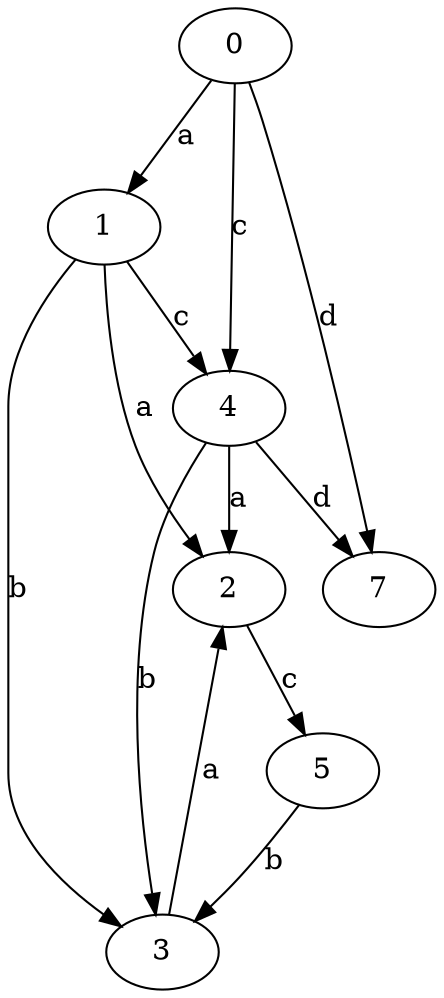 strict digraph  {
1;
2;
3;
0;
4;
5;
7;
1 -> 2  [label=a];
1 -> 3  [label=b];
1 -> 4  [label=c];
2 -> 5  [label=c];
3 -> 2  [label=a];
0 -> 1  [label=a];
0 -> 4  [label=c];
0 -> 7  [label=d];
4 -> 2  [label=a];
4 -> 3  [label=b];
4 -> 7  [label=d];
5 -> 3  [label=b];
}
